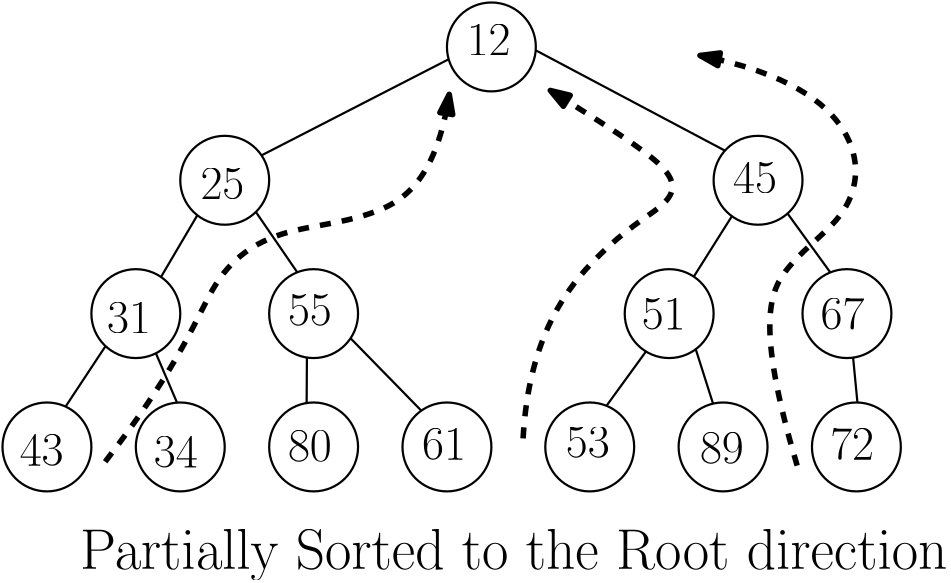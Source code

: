 <?xml version="1.0"?>
<!DOCTYPE ipe SYSTEM "ipe.dtd">
<ipe version="70206" creator="Ipe 7.2.6">
<info created="D:20181101130246" modified="D:20181101130832"/>
<ipestyle name="basic">
<symbol name="arrow/arc(spx)">
<path stroke="sym-stroke" fill="sym-stroke" pen="sym-pen">
0 0 m
-1 0.333 l
-1 -0.333 l
h
</path>
</symbol>
<symbol name="arrow/farc(spx)">
<path stroke="sym-stroke" fill="white" pen="sym-pen">
0 0 m
-1 0.333 l
-1 -0.333 l
h
</path>
</symbol>
<symbol name="arrow/ptarc(spx)">
<path stroke="sym-stroke" fill="sym-stroke" pen="sym-pen">
0 0 m
-1 0.333 l
-0.8 0 l
-1 -0.333 l
h
</path>
</symbol>
<symbol name="arrow/fptarc(spx)">
<path stroke="sym-stroke" fill="white" pen="sym-pen">
0 0 m
-1 0.333 l
-0.8 0 l
-1 -0.333 l
h
</path>
</symbol>
<symbol name="mark/circle(sx)" transformations="translations">
<path fill="sym-stroke">
0.6 0 0 0.6 0 0 e
0.4 0 0 0.4 0 0 e
</path>
</symbol>
<symbol name="mark/disk(sx)" transformations="translations">
<path fill="sym-stroke">
0.6 0 0 0.6 0 0 e
</path>
</symbol>
<symbol name="mark/fdisk(sfx)" transformations="translations">
<group>
<path fill="sym-fill">
0.5 0 0 0.5 0 0 e
</path>
<path fill="sym-stroke" fillrule="eofill">
0.6 0 0 0.6 0 0 e
0.4 0 0 0.4 0 0 e
</path>
</group>
</symbol>
<symbol name="mark/box(sx)" transformations="translations">
<path fill="sym-stroke" fillrule="eofill">
-0.6 -0.6 m
0.6 -0.6 l
0.6 0.6 l
-0.6 0.6 l
h
-0.4 -0.4 m
0.4 -0.4 l
0.4 0.4 l
-0.4 0.4 l
h
</path>
</symbol>
<symbol name="mark/square(sx)" transformations="translations">
<path fill="sym-stroke">
-0.6 -0.6 m
0.6 -0.6 l
0.6 0.6 l
-0.6 0.6 l
h
</path>
</symbol>
<symbol name="mark/fsquare(sfx)" transformations="translations">
<group>
<path fill="sym-fill">
-0.5 -0.5 m
0.5 -0.5 l
0.5 0.5 l
-0.5 0.5 l
h
</path>
<path fill="sym-stroke" fillrule="eofill">
-0.6 -0.6 m
0.6 -0.6 l
0.6 0.6 l
-0.6 0.6 l
h
-0.4 -0.4 m
0.4 -0.4 l
0.4 0.4 l
-0.4 0.4 l
h
</path>
</group>
</symbol>
<symbol name="mark/cross(sx)" transformations="translations">
<group>
<path fill="sym-stroke">
-0.43 -0.57 m
0.57 0.43 l
0.43 0.57 l
-0.57 -0.43 l
h
</path>
<path fill="sym-stroke">
-0.43 0.57 m
0.57 -0.43 l
0.43 -0.57 l
-0.57 0.43 l
h
</path>
</group>
</symbol>
<symbol name="arrow/fnormal(spx)">
<path stroke="sym-stroke" fill="white" pen="sym-pen">
0 0 m
-1 0.333 l
-1 -0.333 l
h
</path>
</symbol>
<symbol name="arrow/pointed(spx)">
<path stroke="sym-stroke" fill="sym-stroke" pen="sym-pen">
0 0 m
-1 0.333 l
-0.8 0 l
-1 -0.333 l
h
</path>
</symbol>
<symbol name="arrow/fpointed(spx)">
<path stroke="sym-stroke" fill="white" pen="sym-pen">
0 0 m
-1 0.333 l
-0.8 0 l
-1 -0.333 l
h
</path>
</symbol>
<symbol name="arrow/linear(spx)">
<path stroke="sym-stroke" pen="sym-pen">
-1 0.333 m
0 0 l
-1 -0.333 l
</path>
</symbol>
<symbol name="arrow/fdouble(spx)">
<path stroke="sym-stroke" fill="white" pen="sym-pen">
0 0 m
-1 0.333 l
-1 -0.333 l
h
-1 0 m
-2 0.333 l
-2 -0.333 l
h
</path>
</symbol>
<symbol name="arrow/double(spx)">
<path stroke="sym-stroke" fill="sym-stroke" pen="sym-pen">
0 0 m
-1 0.333 l
-1 -0.333 l
h
-1 0 m
-2 0.333 l
-2 -0.333 l
h
</path>
</symbol>
<pen name="heavier" value="0.8"/>
<pen name="fat" value="1.2"/>
<pen name="ultrafat" value="2"/>
<symbolsize name="large" value="5"/>
<symbolsize name="small" value="2"/>
<symbolsize name="tiny" value="1.1"/>
<arrowsize name="large" value="10"/>
<arrowsize name="small" value="5"/>
<arrowsize name="tiny" value="3"/>
<color name="red" value="1 0 0"/>
<color name="green" value="0 1 0"/>
<color name="blue" value="0 0 1"/>
<color name="yellow" value="1 1 0"/>
<color name="orange" value="1 0.647 0"/>
<color name="gold" value="1 0.843 0"/>
<color name="purple" value="0.627 0.125 0.941"/>
<color name="gray" value="0.745"/>
<color name="brown" value="0.647 0.165 0.165"/>
<color name="navy" value="0 0 0.502"/>
<color name="pink" value="1 0.753 0.796"/>
<color name="seagreen" value="0.18 0.545 0.341"/>
<color name="turquoise" value="0.251 0.878 0.816"/>
<color name="violet" value="0.933 0.51 0.933"/>
<color name="darkblue" value="0 0 0.545"/>
<color name="darkcyan" value="0 0.545 0.545"/>
<color name="darkgray" value="0.663"/>
<color name="darkgreen" value="0 0.392 0"/>
<color name="darkmagenta" value="0.545 0 0.545"/>
<color name="darkorange" value="1 0.549 0"/>
<color name="darkred" value="0.545 0 0"/>
<color name="lightblue" value="0.678 0.847 0.902"/>
<color name="lightcyan" value="0.878 1 1"/>
<color name="lightgray" value="0.827"/>
<color name="lightgreen" value="0.565 0.933 0.565"/>
<color name="lightyellow" value="1 1 0.878"/>
<dashstyle name="dashed" value="[4] 0"/>
<dashstyle name="dotted" value="[1 3] 0"/>
<dashstyle name="dash dotted" value="[4 2 1 2] 0"/>
<dashstyle name="dash dot dotted" value="[4 2 1 2 1 2] 0"/>
<textsize name="large" value="\large"/>
<textsize name="small" value="\small"/>
<textsize name="tiny" value="\tiny"/>
<textsize name="Large" value="\Large"/>
<textsize name="LARGE" value="\LARGE"/>
<textsize name="huge" value="\huge"/>
<textsize name="Huge" value="\Huge"/>
<textsize name="footnote" value="\footnotesize"/>
<textstyle name="center" begin="\begin{center}" end="\end{center}"/>
<textstyle name="itemize" begin="\begin{itemize}" end="\end{itemize}"/>
<textstyle name="item" begin="\begin{itemize}\item{}" end="\end{itemize}"/>
<gridsize name="4 pts" value="4"/>
<gridsize name="8 pts (~3 mm)" value="8"/>
<gridsize name="16 pts (~6 mm)" value="16"/>
<gridsize name="32 pts (~12 mm)" value="32"/>
<gridsize name="10 pts (~3.5 mm)" value="10"/>
<gridsize name="20 pts (~7 mm)" value="20"/>
<gridsize name="14 pts (~5 mm)" value="14"/>
<gridsize name="28 pts (~10 mm)" value="28"/>
<gridsize name="56 pts (~20 mm)" value="56"/>
<anglesize name="90 deg" value="90"/>
<anglesize name="60 deg" value="60"/>
<anglesize name="45 deg" value="45"/>
<anglesize name="30 deg" value="30"/>
<anglesize name="22.5 deg" value="22.5"/>
<opacity name="10%" value="0.1"/>
<opacity name="30%" value="0.3"/>
<opacity name="50%" value="0.5"/>
<opacity name="75%" value="0.75"/>
<tiling name="falling" angle="-60" step="4" width="1"/>
<tiling name="rising" angle="30" step="4" width="1"/>
</ipestyle>
<page>
<layer name="alpha"/>
<view layers="alpha" active="alpha"/>
<path layer="alpha" stroke="black" pen="heavier">
16 0 0 16 256 768 e
</path>
<path matrix="1 0 0 1 -96 -48" stroke="black" pen="heavier">
16 0 0 16 256 768 e
</path>
<path matrix="1 0 0 1 -64 -96" stroke="black" pen="heavier">
16 0 0 16 256 768 e
</path>
<path matrix="1 0 0 1 -128 -96" stroke="black" pen="heavier">
16 0 0 16 256 768 e
</path>
<path matrix="1 0 0 1 96 -48" stroke="black" pen="heavier">
16 0 0 16 256 768 e
</path>
<path matrix="1 0 0 1 128 -96" stroke="black" pen="heavier">
16 0 0 16 256 768 e
</path>
<path matrix="1 0 0 1 64 -96" stroke="black" pen="heavier">
16 0 0 16 256 768 e
</path>
<path matrix="1 0 0 1 -160 -144" stroke="black" pen="heavier">
16 0 0 16 256 768 e
</path>
<path matrix="1 0 0 1 -112 -144" stroke="black" pen="heavier">
16 0 0 16 256 768 e
</path>
<path matrix="1 0 0 1 -64 -144" stroke="black" pen="heavier">
16 0 0 16 256 768 e
</path>
<path matrix="1 0 0 1 -16 -144" stroke="black" pen="heavier">
16 0 0 16 256 768 e
</path>
<path matrix="1 0 0 1 35.4042 -144" stroke="black" pen="heavier">
16 0 0 16 256 768 e
</path>
<path matrix="1 0 0 1 83.4042 -144" stroke="black" pen="heavier">
16 0 0 16 256 768 e
</path>
<path matrix="1 0 0 1 131.404 -144" stroke="black" pen="heavier">
16 0 0 16 256 768 e
</path>
<path stroke="black" pen="heavier">
173.248 728.972 m
240.624 763.576 l
</path>
<path stroke="black" pen="heavier">
340.073 730.665 m
271.954 766.787 l
</path>
<path stroke="black" pen="heavier">
137.059 685.189 m
150.134 707.404 l
</path>
<path stroke="black" pen="heavier">
186.109 686.876 m
171.216 708.589 l
</path>
<path stroke="black" pen="heavier">
102.707 638.526 m
117.087 660.299 l
</path>
<path stroke="black" pen="heavier">
142.83 639.957 m
135.218 657.721 l
</path>
<path stroke="black" pen="heavier">
189.493 639.802 m
189.587 656.183 l
</path>
<path stroke="black" pen="heavier">
230.764 637.065 m
205.303 663.11 l
</path>
<path stroke="black" pen="heavier">
297.439 638.818 m
311.641 658.357 l
</path>
<path stroke="black" pen="heavier">
335.793 639.587 m
329.573 659.18 l
</path>
<path stroke="black" pen="heavier">
387.778 639.996 m
386.218 656.154 l
</path>
<path stroke="black" pen="heavier">
328.866 685.319 m
342.578 707.069 l
</path>
<path stroke="black" pen="heavier">
378.007 686.835 m
362.619 708.032 l
</path>
<text transformations="translations" pos="254.114 762.827" stroke="black" type="label" width="0" height="0" depth="0" valign="baseline" size="LARGE"></text>
<text matrix="1 0 0 1 -4.89836 4.89836" transformations="translations" pos="252.015 760.028" stroke="black" type="label" width="15.791" height="11.097" depth="0" valign="baseline" size="LARGE">12</text>
<text matrix="1 0 0 1 -100.766 -46.8839" transformations="translations" pos="252.015 760.028" stroke="black" type="label" width="15.791" height="11.097" depth="0" valign="baseline" size="LARGE">25</text>
<text matrix="1 0 0 1 -134.354 -95.168" transformations="translations" pos="252.015 760.028" stroke="black" type="label" width="15.791" height="11.097" depth="0" valign="baseline" size="LARGE">31</text>
<text matrix="1 0 0 1 -69.2759 -92.3694" transformations="translations" pos="252.015 760.028" stroke="black" type="label" width="15.791" height="11.097" depth="0" valign="baseline" size="LARGE">55</text>
<text matrix="1 0 0 1 -165.844 -142.753" transformations="translations" pos="252.015 760.028" stroke="black" type="label" width="15.791" height="11.097" depth="0" valign="baseline" size="LARGE">43</text>
<text matrix="1 0 0 1 -117.56 -143.453" transformations="translations" pos="252.015 760.028" stroke="black" type="label" width="15.791" height="11.097" depth="0" valign="baseline" size="LARGE">34</text>
<text matrix="1 0 0 1 -69.2761 -141.354" transformations="translations" pos="252.015 760.028" stroke="black" type="label" width="15.791" height="11.097" depth="0" valign="baseline" size="LARGE">80</text>
<text matrix="1 0 0 1 -20.9923 -140.654" transformations="translations" pos="252.015 760.028" stroke="black" type="label" width="15.791" height="11.097" depth="0" valign="baseline" size="LARGE">61</text>
<text matrix="1 0 0 1 90.9706 -44.7855" transformations="translations" pos="252.015 760.028" stroke="black" type="label" width="15.791" height="11.097" depth="0" valign="baseline" size="LARGE">45</text>
<text matrix="1 0 0 1 58.0811 -93.7696" transformations="translations" pos="252.015 760.028" stroke="black" type="label" width="15.791" height="11.097" depth="0" valign="baseline" size="LARGE">51</text>
<text matrix="1 0 0 1 122.46 -93.7699" transformations="translations" pos="252.015 760.028" stroke="black" type="label" width="15.791" height="11.097" depth="0" valign="baseline" size="LARGE">67</text>
<text matrix="1 0 0 1 79.0749 -142.054" transformations="translations" pos="252.015 760.028" stroke="black" type="label" width="15.791" height="11.097" depth="0" valign="baseline" size="LARGE">89</text>
<text matrix="1 0 0 1 125.959 -140.655" transformations="translations" pos="252.015 760.028" stroke="black" type="label" width="15.791" height="11.097" depth="0" valign="baseline" size="LARGE">72</text>
<text matrix="1 0 0 1 30.7908 -139.955" transformations="translations" pos="252.015 760.028" stroke="black" type="label" width="15.791" height="11.097" depth="0" valign="baseline" size="LARGE">53</text>
<path stroke="black" dash="dashed" pen="ultrafat" arrow="normal/normal">
267.41 627.072 m
269.509 664.16
297.5 699.148
319.193 710.345
324.791 721.541
305.197 734.836
277.207 752.331 c
</path>
<path stroke="black" dash="dashed" pen="ultrafat" arrow="normal/normal">
116.96 618.675 m
145.651 655.763
154.748 688.652
182.039 703.347
210.729 704.746
235.921 718.742
240.819 750.931 c
</path>
<path stroke="black" dash="dashed" pen="ultrafat" arrow="normal/normal">
366.077 617.276 m
350.682 669.058
361.879 692.151
386.37 706.846
390.569 737.636
362.578 758.629
331.089 764.926 c
</path>
<text matrix="1 0 0 1 -60.1799 1.39953" transformations="translations" pos="168.043 578.789" stroke="black" type="label" width="312.59" height="14.348" depth="4.02" valign="baseline" size="huge">Partially Sorted to the Root direction</text>
</page>
</ipe>
